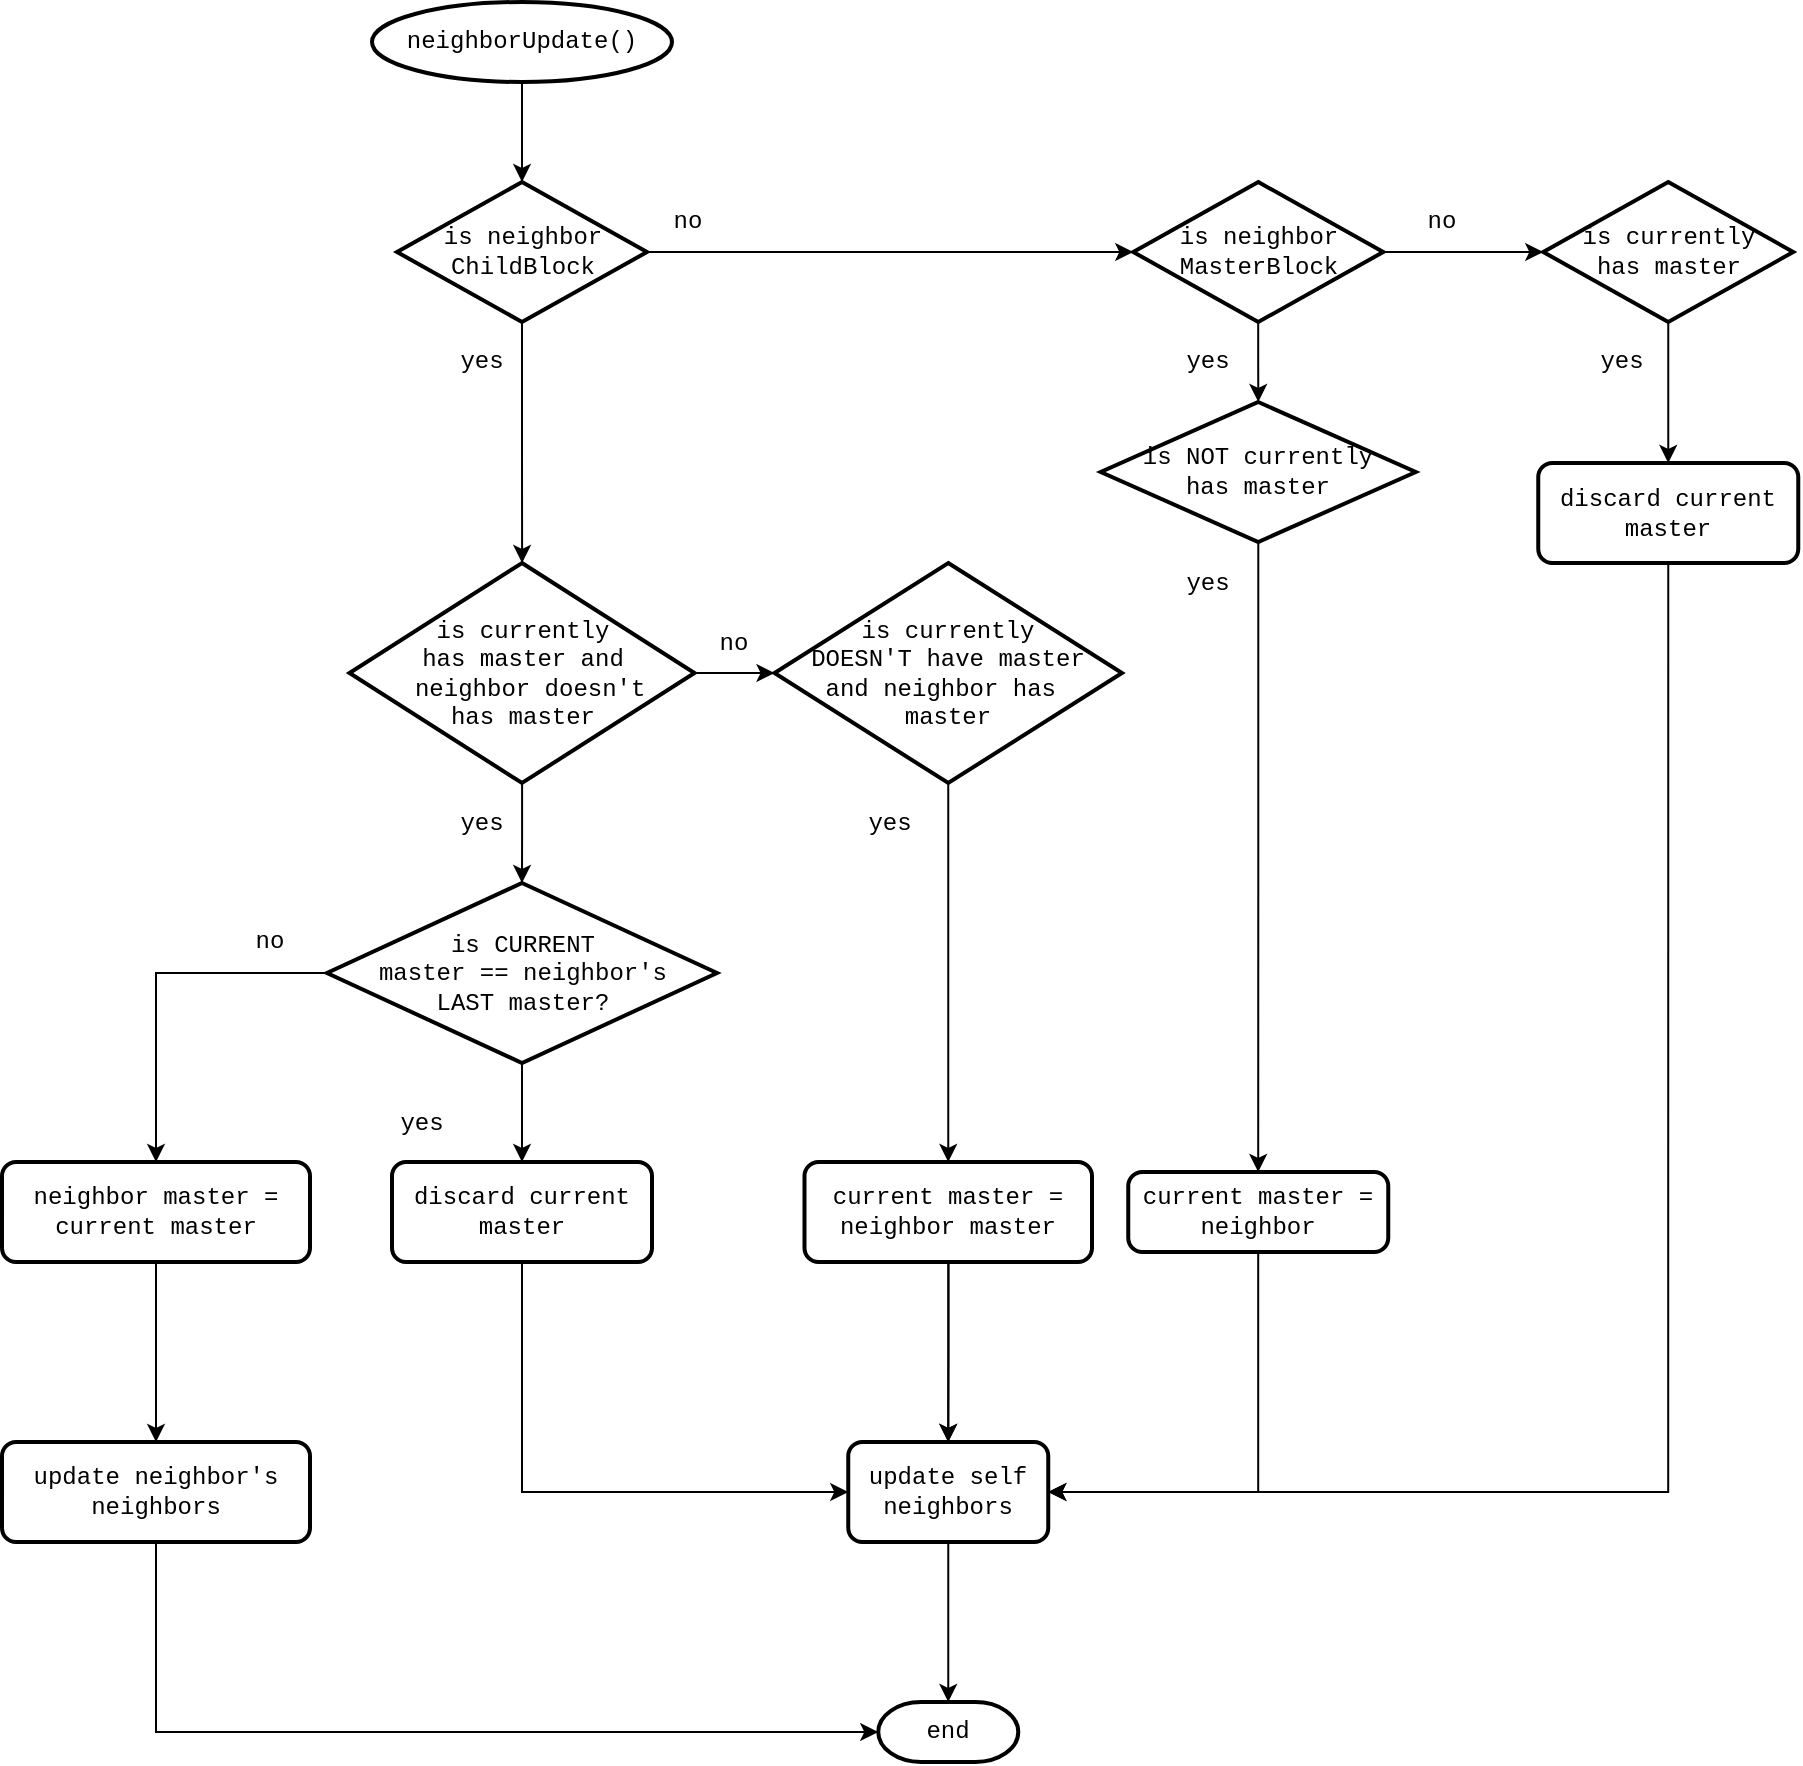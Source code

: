 <mxfile version="13.1.14" type="device"><diagram id="C5RBs43oDa-KdzZeNtuy" name="Page-1"><mxGraphModel dx="1929" dy="632" grid="1" gridSize="10" guides="1" tooltips="1" connect="1" arrows="1" fold="1" page="1" pageScale="1" pageWidth="827" pageHeight="1169" math="0" shadow="0"><root><mxCell id="WIyWlLk6GJQsqaUBKTNV-0"/><mxCell id="WIyWlLk6GJQsqaUBKTNV-1" parent="WIyWlLk6GJQsqaUBKTNV-0"/><mxCell id="y4vpUOj-hCbHnVWrgdGZ-16" value="" style="edgeStyle=orthogonalEdgeStyle;rounded=0;orthogonalLoop=1;jettySize=auto;html=1;fontFamily=Courier New;" parent="WIyWlLk6GJQsqaUBKTNV-1" source="y4vpUOj-hCbHnVWrgdGZ-2" target="y4vpUOj-hCbHnVWrgdGZ-15" edge="1"><mxGeometry relative="1" as="geometry"/></mxCell><mxCell id="y4vpUOj-hCbHnVWrgdGZ-63" style="edgeStyle=orthogonalEdgeStyle;rounded=0;orthogonalLoop=1;jettySize=auto;html=1;entryX=0;entryY=0.5;entryDx=0;entryDy=0;entryPerimeter=0;fontFamily=Courier New;" parent="WIyWlLk6GJQsqaUBKTNV-1" source="y4vpUOj-hCbHnVWrgdGZ-2" target="y4vpUOj-hCbHnVWrgdGZ-8" edge="1"><mxGeometry relative="1" as="geometry"/></mxCell><mxCell id="y4vpUOj-hCbHnVWrgdGZ-2" value="is neighbor&lt;br&gt;ChildBlock" style="strokeWidth=2;html=1;shape=mxgraph.flowchart.decision;whiteSpace=wrap;fontFamily=Courier New;" parent="WIyWlLk6GJQsqaUBKTNV-1" vertex="1"><mxGeometry x="167.5" y="120" width="125" height="70" as="geometry"/></mxCell><mxCell id="y4vpUOj-hCbHnVWrgdGZ-19" value="" style="edgeStyle=orthogonalEdgeStyle;rounded=0;orthogonalLoop=1;jettySize=auto;html=1;fontFamily=Courier New;" parent="WIyWlLk6GJQsqaUBKTNV-1" source="y4vpUOj-hCbHnVWrgdGZ-15" target="y4vpUOj-hCbHnVWrgdGZ-18" edge="1"><mxGeometry relative="1" as="geometry"/></mxCell><mxCell id="y4vpUOj-hCbHnVWrgdGZ-35" value="" style="edgeStyle=orthogonalEdgeStyle;rounded=0;orthogonalLoop=1;jettySize=auto;html=1;fontFamily=Courier New;" parent="WIyWlLk6GJQsqaUBKTNV-1" source="y4vpUOj-hCbHnVWrgdGZ-15" target="y4vpUOj-hCbHnVWrgdGZ-34" edge="1"><mxGeometry relative="1" as="geometry"/></mxCell><mxCell id="y4vpUOj-hCbHnVWrgdGZ-15" value="is currently&lt;br&gt;has master and&lt;br&gt;&amp;nbsp;neighbor doesn't &lt;br&gt;has master" style="strokeWidth=2;html=1;shape=mxgraph.flowchart.decision;whiteSpace=wrap;fontFamily=Courier New;" parent="WIyWlLk6GJQsqaUBKTNV-1" vertex="1"><mxGeometry x="143.75" y="310.5" width="172.5" height="110" as="geometry"/></mxCell><mxCell id="y4vpUOj-hCbHnVWrgdGZ-40" value="" style="edgeStyle=orthogonalEdgeStyle;rounded=0;orthogonalLoop=1;jettySize=auto;html=1;fontFamily=Courier New;" parent="WIyWlLk6GJQsqaUBKTNV-1" source="y4vpUOj-hCbHnVWrgdGZ-34" target="y4vpUOj-hCbHnVWrgdGZ-39" edge="1"><mxGeometry relative="1" as="geometry"/></mxCell><mxCell id="y4vpUOj-hCbHnVWrgdGZ-34" value="is currently &lt;br&gt;DOESN'T have master&lt;br&gt;and neighbor has&amp;nbsp;&lt;br&gt;master" style="strokeWidth=2;html=1;shape=mxgraph.flowchart.decision;whiteSpace=wrap;fontFamily=Courier New;" parent="WIyWlLk6GJQsqaUBKTNV-1" vertex="1"><mxGeometry x="356.25" y="310.5" width="173.75" height="110" as="geometry"/></mxCell><mxCell id="y4vpUOj-hCbHnVWrgdGZ-29" value="" style="edgeStyle=orthogonalEdgeStyle;rounded=0;orthogonalLoop=1;jettySize=auto;html=1;fontFamily=Courier New;" parent="WIyWlLk6GJQsqaUBKTNV-1" source="y4vpUOj-hCbHnVWrgdGZ-18" target="y4vpUOj-hCbHnVWrgdGZ-28" edge="1"><mxGeometry relative="1" as="geometry"/></mxCell><mxCell id="y4vpUOj-hCbHnVWrgdGZ-30" value="" style="edgeStyle=orthogonalEdgeStyle;rounded=0;orthogonalLoop=1;jettySize=auto;html=1;fontFamily=Courier New;" parent="WIyWlLk6GJQsqaUBKTNV-1" source="y4vpUOj-hCbHnVWrgdGZ-18" target="y4vpUOj-hCbHnVWrgdGZ-26" edge="1"><mxGeometry relative="1" as="geometry"/></mxCell><mxCell id="y4vpUOj-hCbHnVWrgdGZ-18" value="is CURRENT&lt;br&gt;master == neighbor's&lt;br&gt;LAST master?" style="strokeWidth=2;html=1;shape=mxgraph.flowchart.decision;whiteSpace=wrap;fontFamily=Courier New;" parent="WIyWlLk6GJQsqaUBKTNV-1" vertex="1"><mxGeometry x="132.5" y="470.5" width="195" height="90" as="geometry"/></mxCell><mxCell id="y4vpUOj-hCbHnVWrgdGZ-43" value="" style="edgeStyle=orthogonalEdgeStyle;rounded=0;orthogonalLoop=1;jettySize=auto;html=1;fontFamily=Courier New;" parent="WIyWlLk6GJQsqaUBKTNV-1" source="y4vpUOj-hCbHnVWrgdGZ-8" target="y4vpUOj-hCbHnVWrgdGZ-42" edge="1"><mxGeometry relative="1" as="geometry"/></mxCell><mxCell id="y4vpUOj-hCbHnVWrgdGZ-49" value="" style="edgeStyle=orthogonalEdgeStyle;rounded=0;orthogonalLoop=1;jettySize=auto;html=1;fontFamily=Courier New;" parent="WIyWlLk6GJQsqaUBKTNV-1" source="y4vpUOj-hCbHnVWrgdGZ-8" target="y4vpUOj-hCbHnVWrgdGZ-48" edge="1"><mxGeometry relative="1" as="geometry"/></mxCell><mxCell id="y4vpUOj-hCbHnVWrgdGZ-8" value="is neighbor&lt;br&gt;MasterBlock" style="strokeWidth=2;html=1;shape=mxgraph.flowchart.decision;whiteSpace=wrap;fontFamily=Courier New;" parent="WIyWlLk6GJQsqaUBKTNV-1" vertex="1"><mxGeometry x="535.63" y="120" width="125" height="70" as="geometry"/></mxCell><mxCell id="y4vpUOj-hCbHnVWrgdGZ-68" value="" style="edgeStyle=orthogonalEdgeStyle;rounded=0;orthogonalLoop=1;jettySize=auto;html=1;fontFamily=Courier New;" parent="WIyWlLk6GJQsqaUBKTNV-1" source="y4vpUOj-hCbHnVWrgdGZ-48" target="y4vpUOj-hCbHnVWrgdGZ-67" edge="1"><mxGeometry relative="1" as="geometry"/></mxCell><mxCell id="y4vpUOj-hCbHnVWrgdGZ-48" value="is currently&lt;br&gt;has master" style="strokeWidth=2;html=1;shape=mxgraph.flowchart.decision;whiteSpace=wrap;fontFamily=Courier New;" parent="WIyWlLk6GJQsqaUBKTNV-1" vertex="1"><mxGeometry x="740.63" y="120" width="125" height="70" as="geometry"/></mxCell><mxCell id="y4vpUOj-hCbHnVWrgdGZ-46" value="" style="edgeStyle=orthogonalEdgeStyle;rounded=0;orthogonalLoop=1;jettySize=auto;html=1;fontFamily=Courier New;" parent="WIyWlLk6GJQsqaUBKTNV-1" source="y4vpUOj-hCbHnVWrgdGZ-42" target="y4vpUOj-hCbHnVWrgdGZ-45" edge="1"><mxGeometry relative="1" as="geometry"/></mxCell><mxCell id="y4vpUOj-hCbHnVWrgdGZ-42" value="is NOT currently&lt;br&gt;has master" style="strokeWidth=2;html=1;shape=mxgraph.flowchart.decision;whiteSpace=wrap;fontFamily=Courier New;" parent="WIyWlLk6GJQsqaUBKTNV-1" vertex="1"><mxGeometry x="519.38" y="230" width="157.5" height="70" as="geometry"/></mxCell><mxCell id="y4vpUOj-hCbHnVWrgdGZ-10" value="no" style="text;html=1;strokeColor=none;fillColor=none;align=center;verticalAlign=middle;whiteSpace=wrap;rounded=0;fontFamily=Courier New;" parent="WIyWlLk6GJQsqaUBKTNV-1" vertex="1"><mxGeometry x="292.5" y="130" width="40" height="20" as="geometry"/></mxCell><mxCell id="y4vpUOj-hCbHnVWrgdGZ-17" value="yes" style="text;html=1;strokeColor=none;fillColor=none;align=center;verticalAlign=middle;whiteSpace=wrap;rounded=0;fontFamily=Courier New;" parent="WIyWlLk6GJQsqaUBKTNV-1" vertex="1"><mxGeometry x="190" y="430.5" width="40" height="20" as="geometry"/></mxCell><mxCell id="y4vpUOj-hCbHnVWrgdGZ-21" value="yes" style="text;html=1;strokeColor=none;fillColor=none;align=center;verticalAlign=middle;whiteSpace=wrap;rounded=0;fontFamily=Courier New;" parent="WIyWlLk6GJQsqaUBKTNV-1" vertex="1"><mxGeometry x="190" y="200" width="40" height="20" as="geometry"/></mxCell><mxCell id="y4vpUOj-hCbHnVWrgdGZ-60" style="edgeStyle=orthogonalEdgeStyle;rounded=0;orthogonalLoop=1;jettySize=auto;html=1;entryX=0;entryY=0.5;entryDx=0;entryDy=0;fontFamily=Courier New;" parent="WIyWlLk6GJQsqaUBKTNV-1" source="y4vpUOj-hCbHnVWrgdGZ-26" target="y4vpUOj-hCbHnVWrgdGZ-50" edge="1"><mxGeometry relative="1" as="geometry"><Array as="points"><mxPoint x="230" y="775"/></Array></mxGeometry></mxCell><mxCell id="y4vpUOj-hCbHnVWrgdGZ-26" value="discard current master" style="rounded=1;whiteSpace=wrap;html=1;absoluteArcSize=1;arcSize=14;strokeWidth=2;fontFamily=Courier New;" parent="WIyWlLk6GJQsqaUBKTNV-1" vertex="1"><mxGeometry x="165" y="610" width="130" height="50" as="geometry"/></mxCell><mxCell id="y4vpUOj-hCbHnVWrgdGZ-27" value="yes" style="text;html=1;strokeColor=none;fillColor=none;align=center;verticalAlign=middle;whiteSpace=wrap;rounded=0;fontFamily=Courier New;" parent="WIyWlLk6GJQsqaUBKTNV-1" vertex="1"><mxGeometry x="160" y="580.5" width="40" height="20" as="geometry"/></mxCell><mxCell id="y4vpUOj-hCbHnVWrgdGZ-84" value="" style="edgeStyle=orthogonalEdgeStyle;rounded=0;orthogonalLoop=1;jettySize=auto;html=1;fontFamily=Courier New;" parent="WIyWlLk6GJQsqaUBKTNV-1" source="y4vpUOj-hCbHnVWrgdGZ-28" target="y4vpUOj-hCbHnVWrgdGZ-83" edge="1"><mxGeometry relative="1" as="geometry"/></mxCell><mxCell id="y4vpUOj-hCbHnVWrgdGZ-28" value="neighbor master = current master" style="rounded=1;whiteSpace=wrap;html=1;absoluteArcSize=1;arcSize=14;strokeWidth=2;fontFamily=Courier New;" parent="WIyWlLk6GJQsqaUBKTNV-1" vertex="1"><mxGeometry x="-30" y="610" width="154" height="50" as="geometry"/></mxCell><mxCell id="y4vpUOj-hCbHnVWrgdGZ-86" style="edgeStyle=orthogonalEdgeStyle;rounded=0;orthogonalLoop=1;jettySize=auto;html=1;entryX=0;entryY=0.5;entryDx=0;entryDy=0;entryPerimeter=0;fontFamily=Courier New;" parent="WIyWlLk6GJQsqaUBKTNV-1" source="y4vpUOj-hCbHnVWrgdGZ-83" target="y4vpUOj-hCbHnVWrgdGZ-85" edge="1"><mxGeometry relative="1" as="geometry"><Array as="points"><mxPoint x="47" y="895"/></Array></mxGeometry></mxCell><mxCell id="y4vpUOj-hCbHnVWrgdGZ-83" value="update neighbor's neighbors" style="rounded=1;whiteSpace=wrap;html=1;absoluteArcSize=1;arcSize=14;strokeWidth=2;fontFamily=Courier New;" parent="WIyWlLk6GJQsqaUBKTNV-1" vertex="1"><mxGeometry x="-30" y="750" width="154" height="50" as="geometry"/></mxCell><mxCell id="y4vpUOj-hCbHnVWrgdGZ-31" value="no" style="text;html=1;strokeColor=none;fillColor=none;align=center;verticalAlign=middle;whiteSpace=wrap;rounded=0;fontFamily=Courier New;" parent="WIyWlLk6GJQsqaUBKTNV-1" vertex="1"><mxGeometry x="84" y="490" width="40" height="20" as="geometry"/></mxCell><mxCell id="y4vpUOj-hCbHnVWrgdGZ-33" value="" style="edgeStyle=orthogonalEdgeStyle;rounded=0;orthogonalLoop=1;jettySize=auto;html=1;fontFamily=Courier New;" parent="WIyWlLk6GJQsqaUBKTNV-1" source="y4vpUOj-hCbHnVWrgdGZ-32" target="y4vpUOj-hCbHnVWrgdGZ-2" edge="1"><mxGeometry relative="1" as="geometry"/></mxCell><mxCell id="y4vpUOj-hCbHnVWrgdGZ-32" value="neighborUpdate()" style="strokeWidth=2;html=1;shape=mxgraph.flowchart.start_1;whiteSpace=wrap;fontFamily=Courier New;" parent="WIyWlLk6GJQsqaUBKTNV-1" vertex="1"><mxGeometry x="155" y="30" width="150" height="40" as="geometry"/></mxCell><mxCell id="y4vpUOj-hCbHnVWrgdGZ-36" value="no" style="text;html=1;strokeColor=none;fillColor=none;align=center;verticalAlign=middle;whiteSpace=wrap;rounded=0;fontFamily=Courier New;" parent="WIyWlLk6GJQsqaUBKTNV-1" vertex="1"><mxGeometry x="316.25" y="340.5" width="40" height="20" as="geometry"/></mxCell><mxCell id="y4vpUOj-hCbHnVWrgdGZ-56" style="edgeStyle=orthogonalEdgeStyle;rounded=0;orthogonalLoop=1;jettySize=auto;html=1;entryX=0.5;entryY=0;entryDx=0;entryDy=0;fontFamily=Courier New;" parent="WIyWlLk6GJQsqaUBKTNV-1" source="y4vpUOj-hCbHnVWrgdGZ-39" target="y4vpUOj-hCbHnVWrgdGZ-50" edge="1"><mxGeometry relative="1" as="geometry"/></mxCell><mxCell id="y4vpUOj-hCbHnVWrgdGZ-41" value="yes" style="text;html=1;strokeColor=none;fillColor=none;align=center;verticalAlign=middle;whiteSpace=wrap;rounded=0;fontFamily=Courier New;" parent="WIyWlLk6GJQsqaUBKTNV-1" vertex="1"><mxGeometry x="394" y="430.5" width="40" height="20" as="geometry"/></mxCell><mxCell id="y4vpUOj-hCbHnVWrgdGZ-44" value="yes" style="text;html=1;strokeColor=none;fillColor=none;align=center;verticalAlign=middle;whiteSpace=wrap;rounded=0;fontFamily=Courier New;" parent="WIyWlLk6GJQsqaUBKTNV-1" vertex="1"><mxGeometry x="553.13" y="200" width="40" height="20" as="geometry"/></mxCell><mxCell id="y4vpUOj-hCbHnVWrgdGZ-58" style="edgeStyle=orthogonalEdgeStyle;rounded=0;orthogonalLoop=1;jettySize=auto;html=1;fontFamily=Courier New;" parent="WIyWlLk6GJQsqaUBKTNV-1" source="y4vpUOj-hCbHnVWrgdGZ-39" target="y4vpUOj-hCbHnVWrgdGZ-50" edge="1"><mxGeometry relative="1" as="geometry"/></mxCell><mxCell id="y4vpUOj-hCbHnVWrgdGZ-64" style="edgeStyle=orthogonalEdgeStyle;rounded=0;orthogonalLoop=1;jettySize=auto;html=1;entryX=1;entryY=0.5;entryDx=0;entryDy=0;fontFamily=Courier New;" parent="WIyWlLk6GJQsqaUBKTNV-1" source="y4vpUOj-hCbHnVWrgdGZ-45" target="y4vpUOj-hCbHnVWrgdGZ-50" edge="1"><mxGeometry relative="1" as="geometry"><Array as="points"><mxPoint x="598" y="775"/></Array></mxGeometry></mxCell><mxCell id="y4vpUOj-hCbHnVWrgdGZ-45" value="current master = neighbor" style="rounded=1;whiteSpace=wrap;html=1;absoluteArcSize=1;arcSize=14;strokeWidth=2;fontFamily=Courier New;" parent="WIyWlLk6GJQsqaUBKTNV-1" vertex="1"><mxGeometry x="533.13" y="615" width="130" height="40" as="geometry"/></mxCell><mxCell id="y4vpUOj-hCbHnVWrgdGZ-47" value="yes" style="text;html=1;strokeColor=none;fillColor=none;align=center;verticalAlign=middle;whiteSpace=wrap;rounded=0;fontFamily=Courier New;" parent="WIyWlLk6GJQsqaUBKTNV-1" vertex="1"><mxGeometry x="553.13" y="310.5" width="40" height="20" as="geometry"/></mxCell><mxCell id="y4vpUOj-hCbHnVWrgdGZ-88" style="edgeStyle=orthogonalEdgeStyle;rounded=0;orthogonalLoop=1;jettySize=auto;html=1;fontFamily=Courier New;" parent="WIyWlLk6GJQsqaUBKTNV-1" source="y4vpUOj-hCbHnVWrgdGZ-50" target="y4vpUOj-hCbHnVWrgdGZ-85" edge="1"><mxGeometry relative="1" as="geometry"/></mxCell><mxCell id="y4vpUOj-hCbHnVWrgdGZ-50" value="update self neighbors" style="rounded=1;whiteSpace=wrap;html=1;absoluteArcSize=1;arcSize=14;strokeWidth=2;fontFamily=Courier New;" parent="WIyWlLk6GJQsqaUBKTNV-1" vertex="1"><mxGeometry x="393.13" y="750" width="100" height="50" as="geometry"/></mxCell><mxCell id="y4vpUOj-hCbHnVWrgdGZ-39" value="current master = neighbor master" style="rounded=1;whiteSpace=wrap;html=1;absoluteArcSize=1;arcSize=14;strokeWidth=2;fontFamily=Courier New;" parent="WIyWlLk6GJQsqaUBKTNV-1" vertex="1"><mxGeometry x="371.25" y="610" width="143.75" height="50" as="geometry"/></mxCell><mxCell id="y4vpUOj-hCbHnVWrgdGZ-65" value="no" style="text;html=1;strokeColor=none;fillColor=none;align=center;verticalAlign=middle;whiteSpace=wrap;rounded=0;fontFamily=Courier New;" parent="WIyWlLk6GJQsqaUBKTNV-1" vertex="1"><mxGeometry x="670" y="130" width="40" height="20" as="geometry"/></mxCell><mxCell id="y4vpUOj-hCbHnVWrgdGZ-67" value="discard current master" style="rounded=1;whiteSpace=wrap;html=1;absoluteArcSize=1;arcSize=14;strokeWidth=2;fontFamily=Courier New;" parent="WIyWlLk6GJQsqaUBKTNV-1" vertex="1"><mxGeometry x="738.13" y="260.5" width="130" height="50" as="geometry"/></mxCell><mxCell id="y4vpUOj-hCbHnVWrgdGZ-69" value="yes" style="text;html=1;strokeColor=none;fillColor=none;align=center;verticalAlign=middle;whiteSpace=wrap;rounded=0;fontFamily=Courier New;" parent="WIyWlLk6GJQsqaUBKTNV-1" vertex="1"><mxGeometry x="760" y="200" width="40" height="20" as="geometry"/></mxCell><mxCell id="y4vpUOj-hCbHnVWrgdGZ-94" style="edgeStyle=orthogonalEdgeStyle;rounded=0;orthogonalLoop=1;jettySize=auto;html=1;entryX=1;entryY=0.5;entryDx=0;entryDy=0;fontFamily=Courier New;exitX=0.5;exitY=1;exitDx=0;exitDy=0;" parent="WIyWlLk6GJQsqaUBKTNV-1" source="y4vpUOj-hCbHnVWrgdGZ-67" target="y4vpUOj-hCbHnVWrgdGZ-50" edge="1"><mxGeometry relative="1" as="geometry"><Array as="points"><mxPoint x="803" y="775"/></Array><mxPoint x="803.13" y="410.5" as="sourcePoint"/></mxGeometry></mxCell><mxCell id="y4vpUOj-hCbHnVWrgdGZ-85" value="end" style="strokeWidth=2;html=1;shape=mxgraph.flowchart.terminator;whiteSpace=wrap;fontFamily=Courier New;" parent="WIyWlLk6GJQsqaUBKTNV-1" vertex="1"><mxGeometry x="408.13" y="880" width="70" height="30" as="geometry"/></mxCell></root></mxGraphModel></diagram></mxfile>